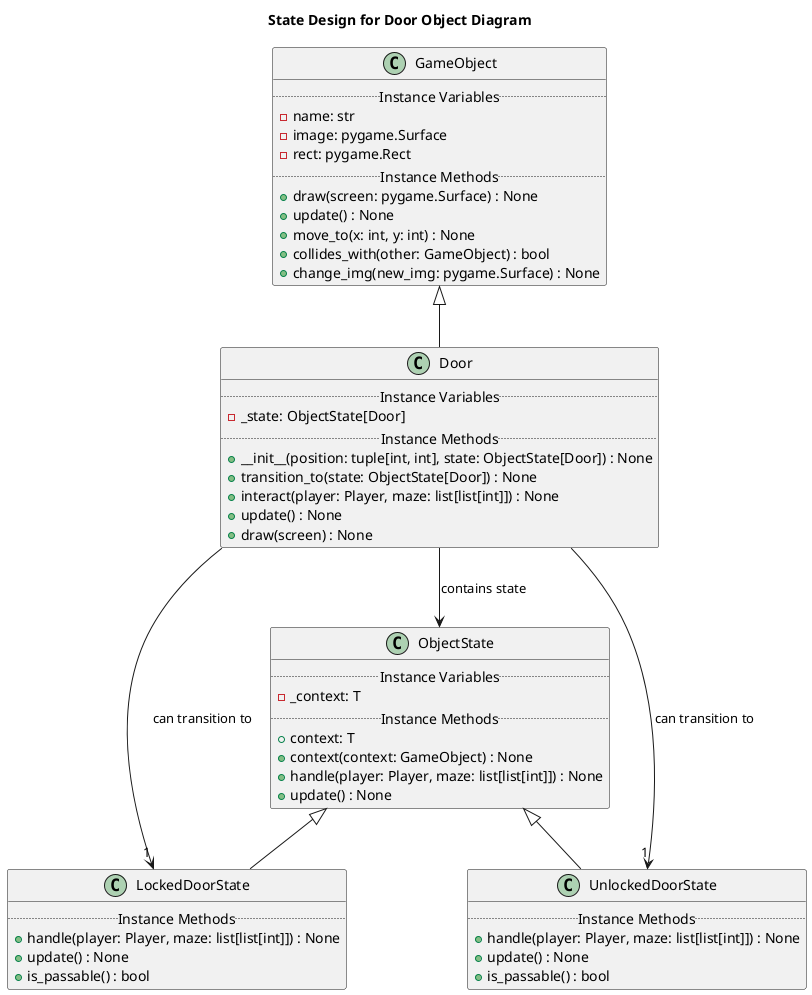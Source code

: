 @startuml
title "State Design for Door Object Diagram"

class GameObject {
    ..Instance Variables..
    - name: str
    - image: pygame.Surface
    - rect: pygame.Rect
    ..Instance Methods..
    + draw(screen: pygame.Surface) : None
    + update() : None
    + move_to(x: int, y: int) : None
    + collides_with(other: GameObject) : bool
    + change_img(new_img: pygame.Surface) : None
}

class ObjectState {
    ..Instance Variables..
    - _context: T
    ..Instance Methods..
    + context: T
    + context(context: GameObject) : None
    + handle(player: Player, maze: list[list[int]]) : None
    + update() : None
}

class Door {
    ..Instance Variables..
    - _state: ObjectState[Door]
    ..Instance Methods..
    + __init__(position: tuple[int, int], state: ObjectState[Door]) : None
    + transition_to(state: ObjectState[Door]) : None
    + interact(player: Player, maze: list[list[int]]) : None
    + update() : None
    + draw(screen) : None
}

class LockedDoorState {
    ..Instance Methods..
    + handle(player: Player, maze: list[list[int]]) : None
    + update() : None
    + is_passable() : bool
}

class UnlockedDoorState {
    ..Instance Methods..
    + handle(player: Player, maze: list[list[int]]) : None
    + update() : None
    + is_passable() : bool
}

GameObject <|-- Door
ObjectState <|-- LockedDoorState
ObjectState <|-- UnlockedDoorState
Door --> ObjectState : "contains state"
Door --> "1" LockedDoorState : "can transition to"
Door --> "1" UnlockedDoorState : "can transition to"

@enduml
